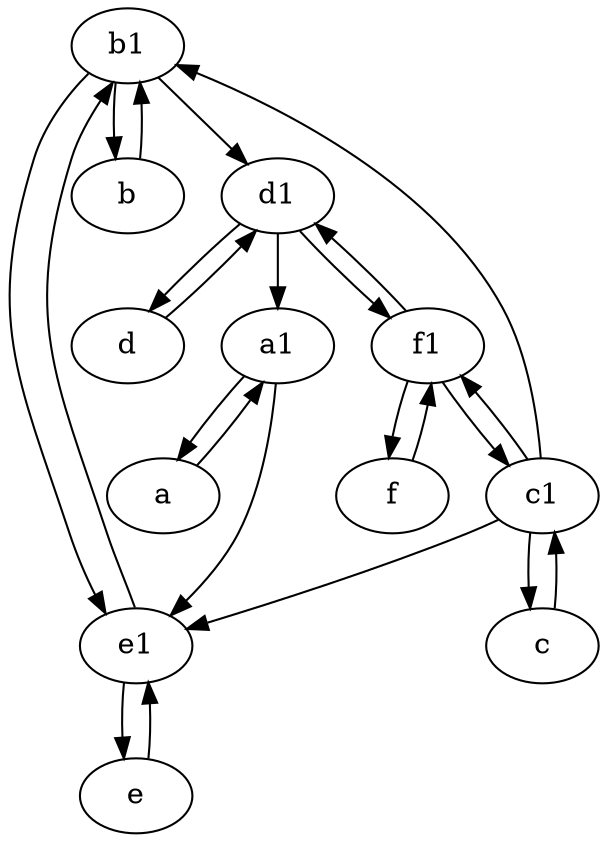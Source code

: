 digraph  {
	b1 [pos="45,20!"];
	d1 [pos="25,30!"];
	a1 [pos="40,15!"];
	c [pos="20,10!"];
	f [pos="15,45!"];
	f1;
	b [pos="50,20!"];
	e [pos="30,50!"];
	e1 [pos="25,45!"];
	a [pos="40,10!"];
	c1 [pos="30,15!"];
	d [pos="20,30!"];
	d -> d1;
	c1 -> b1;
	b1 -> b;
	b1 -> e1;
	d1 -> a1;
	c1 -> e1;
	e1 -> e;
	e -> e1;
	a -> a1;
	b -> b1;
	a1 -> e1;
	d1 -> d;
	d1 -> f1;
	f -> f1;
	c -> c1;
	c1 -> f1;
	e1 -> b1;
	a1 -> a;
	f1 -> f;
	f1 -> d1;
	f1 -> c1;
	c1 -> c;
	b1 -> d1;

	}